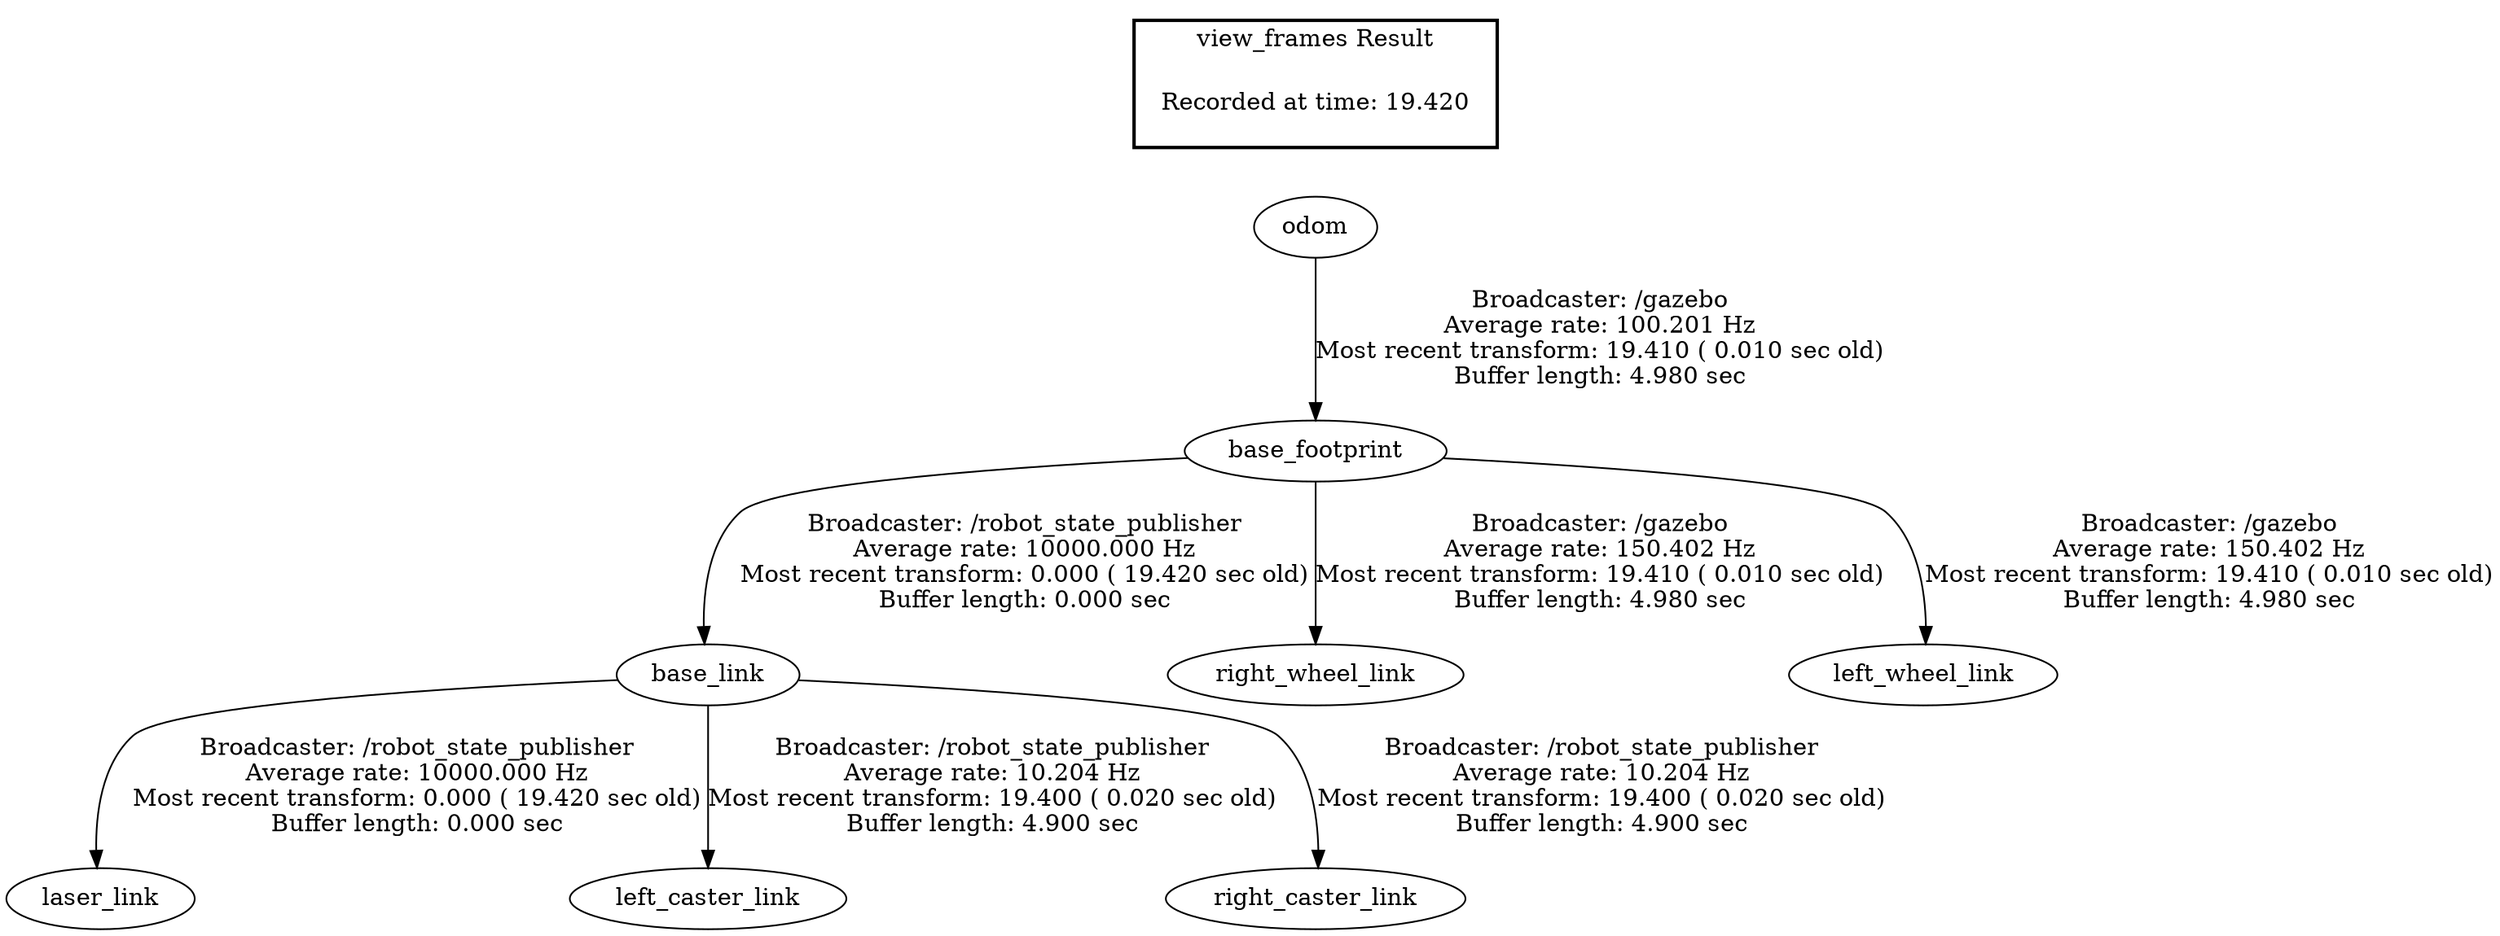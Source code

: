 digraph G {
"base_footprint" -> "base_link"[label="Broadcaster: /robot_state_publisher\nAverage rate: 10000.000 Hz\nMost recent transform: 0.000 ( 19.420 sec old)\nBuffer length: 0.000 sec\n"];
"odom" -> "base_footprint"[label="Broadcaster: /gazebo\nAverage rate: 100.201 Hz\nMost recent transform: 19.410 ( 0.010 sec old)\nBuffer length: 4.980 sec\n"];
"base_link" -> "laser_link"[label="Broadcaster: /robot_state_publisher\nAverage rate: 10000.000 Hz\nMost recent transform: 0.000 ( 19.420 sec old)\nBuffer length: 0.000 sec\n"];
"base_footprint" -> "right_wheel_link"[label="Broadcaster: /gazebo\nAverage rate: 150.402 Hz\nMost recent transform: 19.410 ( 0.010 sec old)\nBuffer length: 4.980 sec\n"];
"base_footprint" -> "left_wheel_link"[label="Broadcaster: /gazebo\nAverage rate: 150.402 Hz\nMost recent transform: 19.410 ( 0.010 sec old)\nBuffer length: 4.980 sec\n"];
"base_link" -> "left_caster_link"[label="Broadcaster: /robot_state_publisher\nAverage rate: 10.204 Hz\nMost recent transform: 19.400 ( 0.020 sec old)\nBuffer length: 4.900 sec\n"];
"base_link" -> "right_caster_link"[label="Broadcaster: /robot_state_publisher\nAverage rate: 10.204 Hz\nMost recent transform: 19.400 ( 0.020 sec old)\nBuffer length: 4.900 sec\n"];
edge [style=invis];
 subgraph cluster_legend { style=bold; color=black; label ="view_frames Result";
"Recorded at time: 19.420"[ shape=plaintext ] ;
 }->"odom";
}